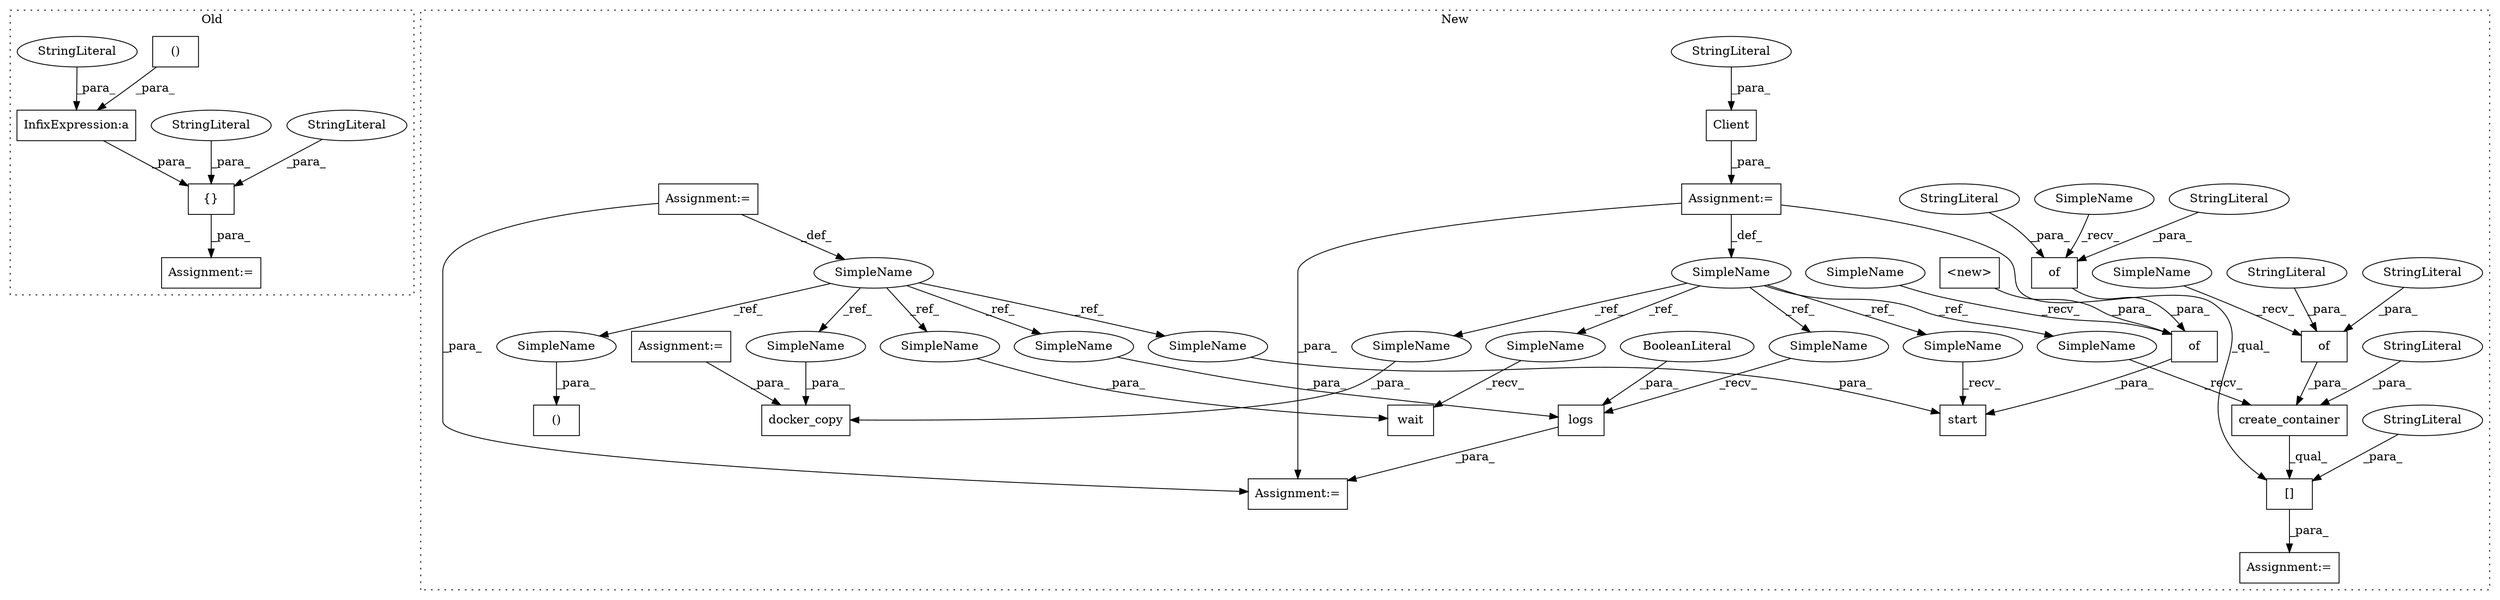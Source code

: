 digraph G {
subgraph cluster0 {
1 [label="()" a="106" s="10685" l="47" shape="box"];
26 [label="InfixExpression:a" a="27" s="10675" l="10" shape="box"];
27 [label="{}" a="4" s="10630,10741" l="1,1" shape="box"];
28 [label="StringLiteral" a="45" s="10735" l="6" shape="ellipse"];
29 [label="StringLiteral" a="45" s="10631" l="8" shape="ellipse"];
30 [label="StringLiteral" a="45" s="10646" l="29" shape="ellipse"];
31 [label="Assignment:=" a="7" s="10761" l="1" shape="box"];
label = "Old";
style="dotted";
}
subgraph cluster1 {
2 [label="wait" a="32" s="10136,10148" l="5,1" shape="box"];
3 [label="Assignment:=" a="7" s="9851" l="1" shape="box"];
4 [label="create_container" a="32" s="9946,10003" l="17,1" shape="box"];
5 [label="[]" a="2" s="9939,10009" l="66,1" shape="box"];
6 [label="SimpleName" a="42" s="8062" l="7" shape="ellipse"];
7 [label="start" a="32" s="10047,10120" l="6,1" shape="box"];
8 [label="()" a="106" s="9903" l="34" shape="box"];
9 [label="SimpleName" a="42" s="9845" l="6" shape="ellipse"];
10 [label="StringLiteral" a="45" s="9963" l="15" shape="ellipse"];
11 [label="StringLiteral" a="45" s="10005" l="4" shape="ellipse"];
12 [label="of" a="32" s="10095,10118" l="3,1" shape="box"];
13 [label="of" a="32" s="9983,10002" l="3,1" shape="box"];
14 [label="StringLiteral" a="45" s="10105" l="13" shape="ellipse"];
15 [label="StringLiteral" a="45" s="10098" l="6" shape="ellipse"];
16 [label="StringLiteral" a="45" s="10000" l="2" shape="ellipse"];
17 [label="StringLiteral" a="45" s="9986" l="13" shape="ellipse"];
18 [label="of" a="32" s="10065,10119" l="3,1" shape="box"];
19 [label="<new>" a="14" s="10068" l="22" shape="box"];
20 [label="Client" a="32" s="9852,9887" l="7,1" shape="box"];
21 [label="StringLiteral" a="45" s="9859" l="28" shape="ellipse"];
22 [label="Assignment:=" a="7" s="9937" l="2" shape="box"];
23 [label="logs" a="32" s="10174,10196" l="5,1" shape="box"];
24 [label="BooleanLiteral" a="9" s="10192" l="4" shape="ellipse"];
25 [label="Assignment:=" a="7" s="10166" l="1" shape="box"];
32 [label="Assignment:=" a="7" s="8062" l="7" shape="box"];
33 [label="docker_copy" a="32" s="10347,10385" l="12,1" shape="box"];
34 [label="Assignment:=" a="7" s="10287" l="1" shape="box"];
35 [label="SimpleName" a="42" s="10129" l="6" shape="ellipse"];
36 [label="SimpleName" a="42" s="9939" l="6" shape="ellipse"];
37 [label="SimpleName" a="42" s="10040" l="6" shape="ellipse"];
38 [label="SimpleName" a="42" s="10167" l="6" shape="ellipse"];
39 [label="SimpleName" a="42" s="10359" l="6" shape="ellipse"];
40 [label="SimpleName" a="42" s="10179" l="7" shape="ellipse"];
41 [label="SimpleName" a="42" s="10053" l="7" shape="ellipse"];
42 [label="SimpleName" a="42" s="9930" l="7" shape="ellipse"];
43 [label="SimpleName" a="42" s="10366" l="7" shape="ellipse"];
44 [label="SimpleName" a="42" s="10141" l="7" shape="ellipse"];
45 [label="SimpleName" a="42" s="10091" l="3" shape="ellipse"];
46 [label="SimpleName" a="42" s="9979" l="3" shape="ellipse"];
47 [label="SimpleName" a="42" s="10061" l="3" shape="ellipse"];
label = "New";
style="dotted";
}
1 -> 26 [label="_para_"];
3 -> 25 [label="_para_"];
3 -> 9 [label="_def_"];
3 -> 5 [label="_qual_"];
4 -> 5 [label="_qual_"];
5 -> 22 [label="_para_"];
6 -> 43 [label="_ref_"];
6 -> 41 [label="_ref_"];
6 -> 42 [label="_ref_"];
6 -> 40 [label="_ref_"];
6 -> 44 [label="_ref_"];
9 -> 38 [label="_ref_"];
9 -> 35 [label="_ref_"];
9 -> 37 [label="_ref_"];
9 -> 39 [label="_ref_"];
9 -> 36 [label="_ref_"];
10 -> 4 [label="_para_"];
11 -> 5 [label="_para_"];
12 -> 18 [label="_para_"];
13 -> 4 [label="_para_"];
14 -> 12 [label="_para_"];
15 -> 12 [label="_para_"];
16 -> 13 [label="_para_"];
17 -> 13 [label="_para_"];
18 -> 7 [label="_para_"];
19 -> 18 [label="_para_"];
20 -> 3 [label="_para_"];
21 -> 20 [label="_para_"];
23 -> 25 [label="_para_"];
24 -> 23 [label="_para_"];
26 -> 27 [label="_para_"];
27 -> 31 [label="_para_"];
28 -> 27 [label="_para_"];
29 -> 27 [label="_para_"];
30 -> 26 [label="_para_"];
32 -> 6 [label="_def_"];
32 -> 25 [label="_para_"];
34 -> 33 [label="_para_"];
35 -> 2 [label="_recv_"];
36 -> 4 [label="_recv_"];
37 -> 7 [label="_recv_"];
38 -> 23 [label="_recv_"];
39 -> 33 [label="_para_"];
40 -> 23 [label="_para_"];
41 -> 7 [label="_para_"];
42 -> 8 [label="_para_"];
43 -> 33 [label="_para_"];
44 -> 2 [label="_para_"];
45 -> 12 [label="_recv_"];
46 -> 13 [label="_recv_"];
47 -> 18 [label="_recv_"];
}